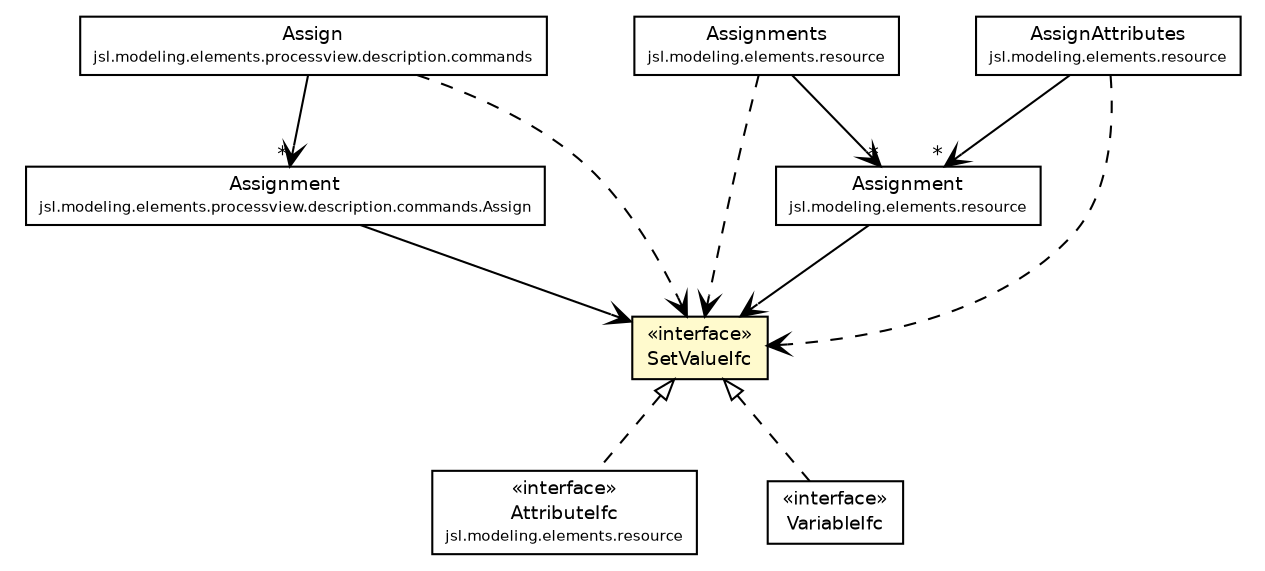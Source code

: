 #!/usr/local/bin/dot
#
# Class diagram 
# Generated by UMLGraph version 5.4 (http://www.umlgraph.org/)
#

digraph G {
	edge [fontname="Helvetica",fontsize=10,labelfontname="Helvetica",labelfontsize=10];
	node [fontname="Helvetica",fontsize=10,shape=plaintext];
	nodesep=0.25;
	ranksep=0.5;
	// jsl.modeling.elements.processview.description.commands.Assign
	c199791 [label=<<table title="jsl.modeling.elements.processview.description.commands.Assign" border="0" cellborder="1" cellspacing="0" cellpadding="2" port="p" href="../processview/description/commands/Assign.html">
		<tr><td><table border="0" cellspacing="0" cellpadding="1">
<tr><td align="center" balign="center"> Assign </td></tr>
<tr><td align="center" balign="center"><font point-size="7.0"> jsl.modeling.elements.processview.description.commands </font></td></tr>
		</table></td></tr>
		</table>>, URL="../processview/description/commands/Assign.html", fontname="Helvetica", fontcolor="black", fontsize=9.0];
	// jsl.modeling.elements.processview.description.commands.Assign.Assignment
	c199792 [label=<<table title="jsl.modeling.elements.processview.description.commands.Assign.Assignment" border="0" cellborder="1" cellspacing="0" cellpadding="2" port="p" href="../processview/description/commands/Assign.Assignment.html">
		<tr><td><table border="0" cellspacing="0" cellpadding="1">
<tr><td align="center" balign="center"> Assignment </td></tr>
<tr><td align="center" balign="center"><font point-size="7.0"> jsl.modeling.elements.processview.description.commands.Assign </font></td></tr>
		</table></td></tr>
		</table>>, URL="../processview/description/commands/Assign.Assignment.html", fontname="Helvetica", fontcolor="black", fontsize=9.0];
	// jsl.modeling.elements.resource.AttributeIfc
	c199875 [label=<<table title="jsl.modeling.elements.resource.AttributeIfc" border="0" cellborder="1" cellspacing="0" cellpadding="2" port="p" href="../resource/AttributeIfc.html">
		<tr><td><table border="0" cellspacing="0" cellpadding="1">
<tr><td align="center" balign="center"> &#171;interface&#187; </td></tr>
<tr><td align="center" balign="center"> AttributeIfc </td></tr>
<tr><td align="center" balign="center"><font point-size="7.0"> jsl.modeling.elements.resource </font></td></tr>
		</table></td></tr>
		</table>>, URL="../resource/AttributeIfc.html", fontname="Helvetica", fontcolor="black", fontsize=9.0];
	// jsl.modeling.elements.resource.Assignments
	c199877 [label=<<table title="jsl.modeling.elements.resource.Assignments" border="0" cellborder="1" cellspacing="0" cellpadding="2" port="p" href="../resource/Assignments.html">
		<tr><td><table border="0" cellspacing="0" cellpadding="1">
<tr><td align="center" balign="center"> Assignments </td></tr>
<tr><td align="center" balign="center"><font point-size="7.0"> jsl.modeling.elements.resource </font></td></tr>
		</table></td></tr>
		</table>>, URL="../resource/Assignments.html", fontname="Helvetica", fontcolor="black", fontsize=9.0];
	// jsl.modeling.elements.resource.Assignment
	c199878 [label=<<table title="jsl.modeling.elements.resource.Assignment" border="0" cellborder="1" cellspacing="0" cellpadding="2" port="p" href="../resource/Assignment.html">
		<tr><td><table border="0" cellspacing="0" cellpadding="1">
<tr><td align="center" balign="center"> Assignment </td></tr>
<tr><td align="center" balign="center"><font point-size="7.0"> jsl.modeling.elements.resource </font></td></tr>
		</table></td></tr>
		</table>>, URL="../resource/Assignment.html", fontname="Helvetica", fontcolor="black", fontsize=9.0];
	// jsl.modeling.elements.resource.AssignAttributes
	c199879 [label=<<table title="jsl.modeling.elements.resource.AssignAttributes" border="0" cellborder="1" cellspacing="0" cellpadding="2" port="p" href="../resource/AssignAttributes.html">
		<tr><td><table border="0" cellspacing="0" cellpadding="1">
<tr><td align="center" balign="center"> AssignAttributes </td></tr>
<tr><td align="center" balign="center"><font point-size="7.0"> jsl.modeling.elements.resource </font></td></tr>
		</table></td></tr>
		</table>>, URL="../resource/AssignAttributes.html", fontname="Helvetica", fontcolor="black", fontsize=9.0];
	// jsl.modeling.elements.variable.VariableIfc
	c199947 [label=<<table title="jsl.modeling.elements.variable.VariableIfc" border="0" cellborder="1" cellspacing="0" cellpadding="2" port="p" href="./VariableIfc.html">
		<tr><td><table border="0" cellspacing="0" cellpadding="1">
<tr><td align="center" balign="center"> &#171;interface&#187; </td></tr>
<tr><td align="center" balign="center"> VariableIfc </td></tr>
		</table></td></tr>
		</table>>, URL="./VariableIfc.html", fontname="Helvetica", fontcolor="black", fontsize=9.0];
	// jsl.modeling.elements.variable.SetValueIfc
	c199951 [label=<<table title="jsl.modeling.elements.variable.SetValueIfc" border="0" cellborder="1" cellspacing="0" cellpadding="2" port="p" bgcolor="lemonChiffon" href="./SetValueIfc.html">
		<tr><td><table border="0" cellspacing="0" cellpadding="1">
<tr><td align="center" balign="center"> &#171;interface&#187; </td></tr>
<tr><td align="center" balign="center"> SetValueIfc </td></tr>
		</table></td></tr>
		</table>>, URL="./SetValueIfc.html", fontname="Helvetica", fontcolor="black", fontsize=9.0];
	//jsl.modeling.elements.resource.AttributeIfc implements jsl.modeling.elements.variable.SetValueIfc
	c199951:p -> c199875:p [dir=back,arrowtail=empty,style=dashed];
	//jsl.modeling.elements.variable.VariableIfc implements jsl.modeling.elements.variable.SetValueIfc
	c199951:p -> c199947:p [dir=back,arrowtail=empty,style=dashed];
	// jsl.modeling.elements.processview.description.commands.Assign NAVASSOC jsl.modeling.elements.processview.description.commands.Assign.Assignment
	c199791:p -> c199792:p [taillabel="", label="", headlabel="*", fontname="Helvetica", fontcolor="black", fontsize=10.0, color="black", arrowhead=open];
	// jsl.modeling.elements.processview.description.commands.Assign.Assignment NAVASSOC jsl.modeling.elements.variable.SetValueIfc
	c199792:p -> c199951:p [taillabel="", label="", headlabel="", fontname="Helvetica", fontcolor="black", fontsize=10.0, color="black", arrowhead=open];
	// jsl.modeling.elements.resource.Assignments NAVASSOC jsl.modeling.elements.resource.Assignment
	c199877:p -> c199878:p [taillabel="", label="", headlabel="*", fontname="Helvetica", fontcolor="black", fontsize=10.0, color="black", arrowhead=open];
	// jsl.modeling.elements.resource.Assignment NAVASSOC jsl.modeling.elements.variable.SetValueIfc
	c199878:p -> c199951:p [taillabel="", label="", headlabel="", fontname="Helvetica", fontcolor="black", fontsize=10.0, color="black", arrowhead=open];
	// jsl.modeling.elements.resource.AssignAttributes NAVASSOC jsl.modeling.elements.resource.Assignment
	c199879:p -> c199878:p [taillabel="", label="", headlabel="*", fontname="Helvetica", fontcolor="black", fontsize=10.0, color="black", arrowhead=open];
	// jsl.modeling.elements.processview.description.commands.Assign DEPEND jsl.modeling.elements.variable.SetValueIfc
	c199791:p -> c199951:p [taillabel="", label="", headlabel="", fontname="Helvetica", fontcolor="black", fontsize=10.0, color="black", arrowhead=open, style=dashed];
	// jsl.modeling.elements.resource.Assignments DEPEND jsl.modeling.elements.variable.SetValueIfc
	c199877:p -> c199951:p [taillabel="", label="", headlabel="", fontname="Helvetica", fontcolor="black", fontsize=10.0, color="black", arrowhead=open, style=dashed];
	// jsl.modeling.elements.resource.AssignAttributes DEPEND jsl.modeling.elements.variable.SetValueIfc
	c199879:p -> c199951:p [taillabel="", label="", headlabel="", fontname="Helvetica", fontcolor="black", fontsize=10.0, color="black", arrowhead=open, style=dashed];
}

